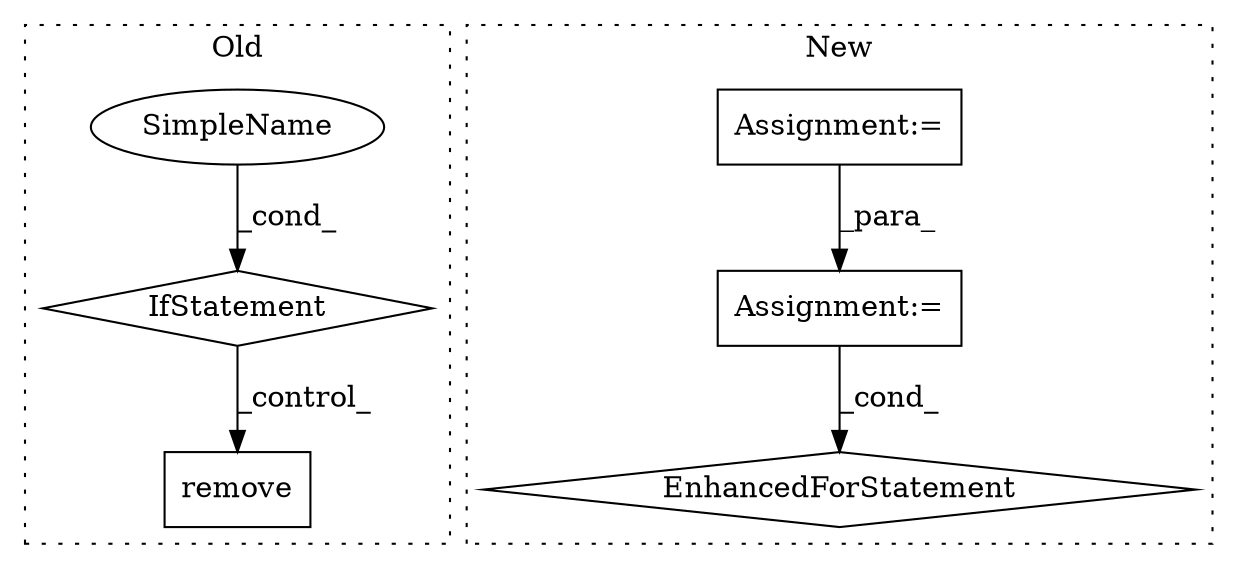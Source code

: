 digraph G {
subgraph cluster0 {
1 [label="remove" a="32" s="1829,1839" l="7,1" shape="box"];
5 [label="IfStatement" a="25" s="1763,1798" l="10,2" shape="diamond"];
6 [label="SimpleName" a="42" s="" l="" shape="ellipse"];
label = "Old";
style="dotted";
}
subgraph cluster1 {
2 [label="EnhancedForStatement" a="70" s="2567,2675" l="65,2" shape="diamond"];
3 [label="Assignment:=" a="7" s="2567,2675" l="65,2" shape="box"];
4 [label="Assignment:=" a="7" s="2140" l="1" shape="box"];
label = "New";
style="dotted";
}
3 -> 2 [label="_cond_"];
4 -> 3 [label="_para_"];
5 -> 1 [label="_control_"];
6 -> 5 [label="_cond_"];
}